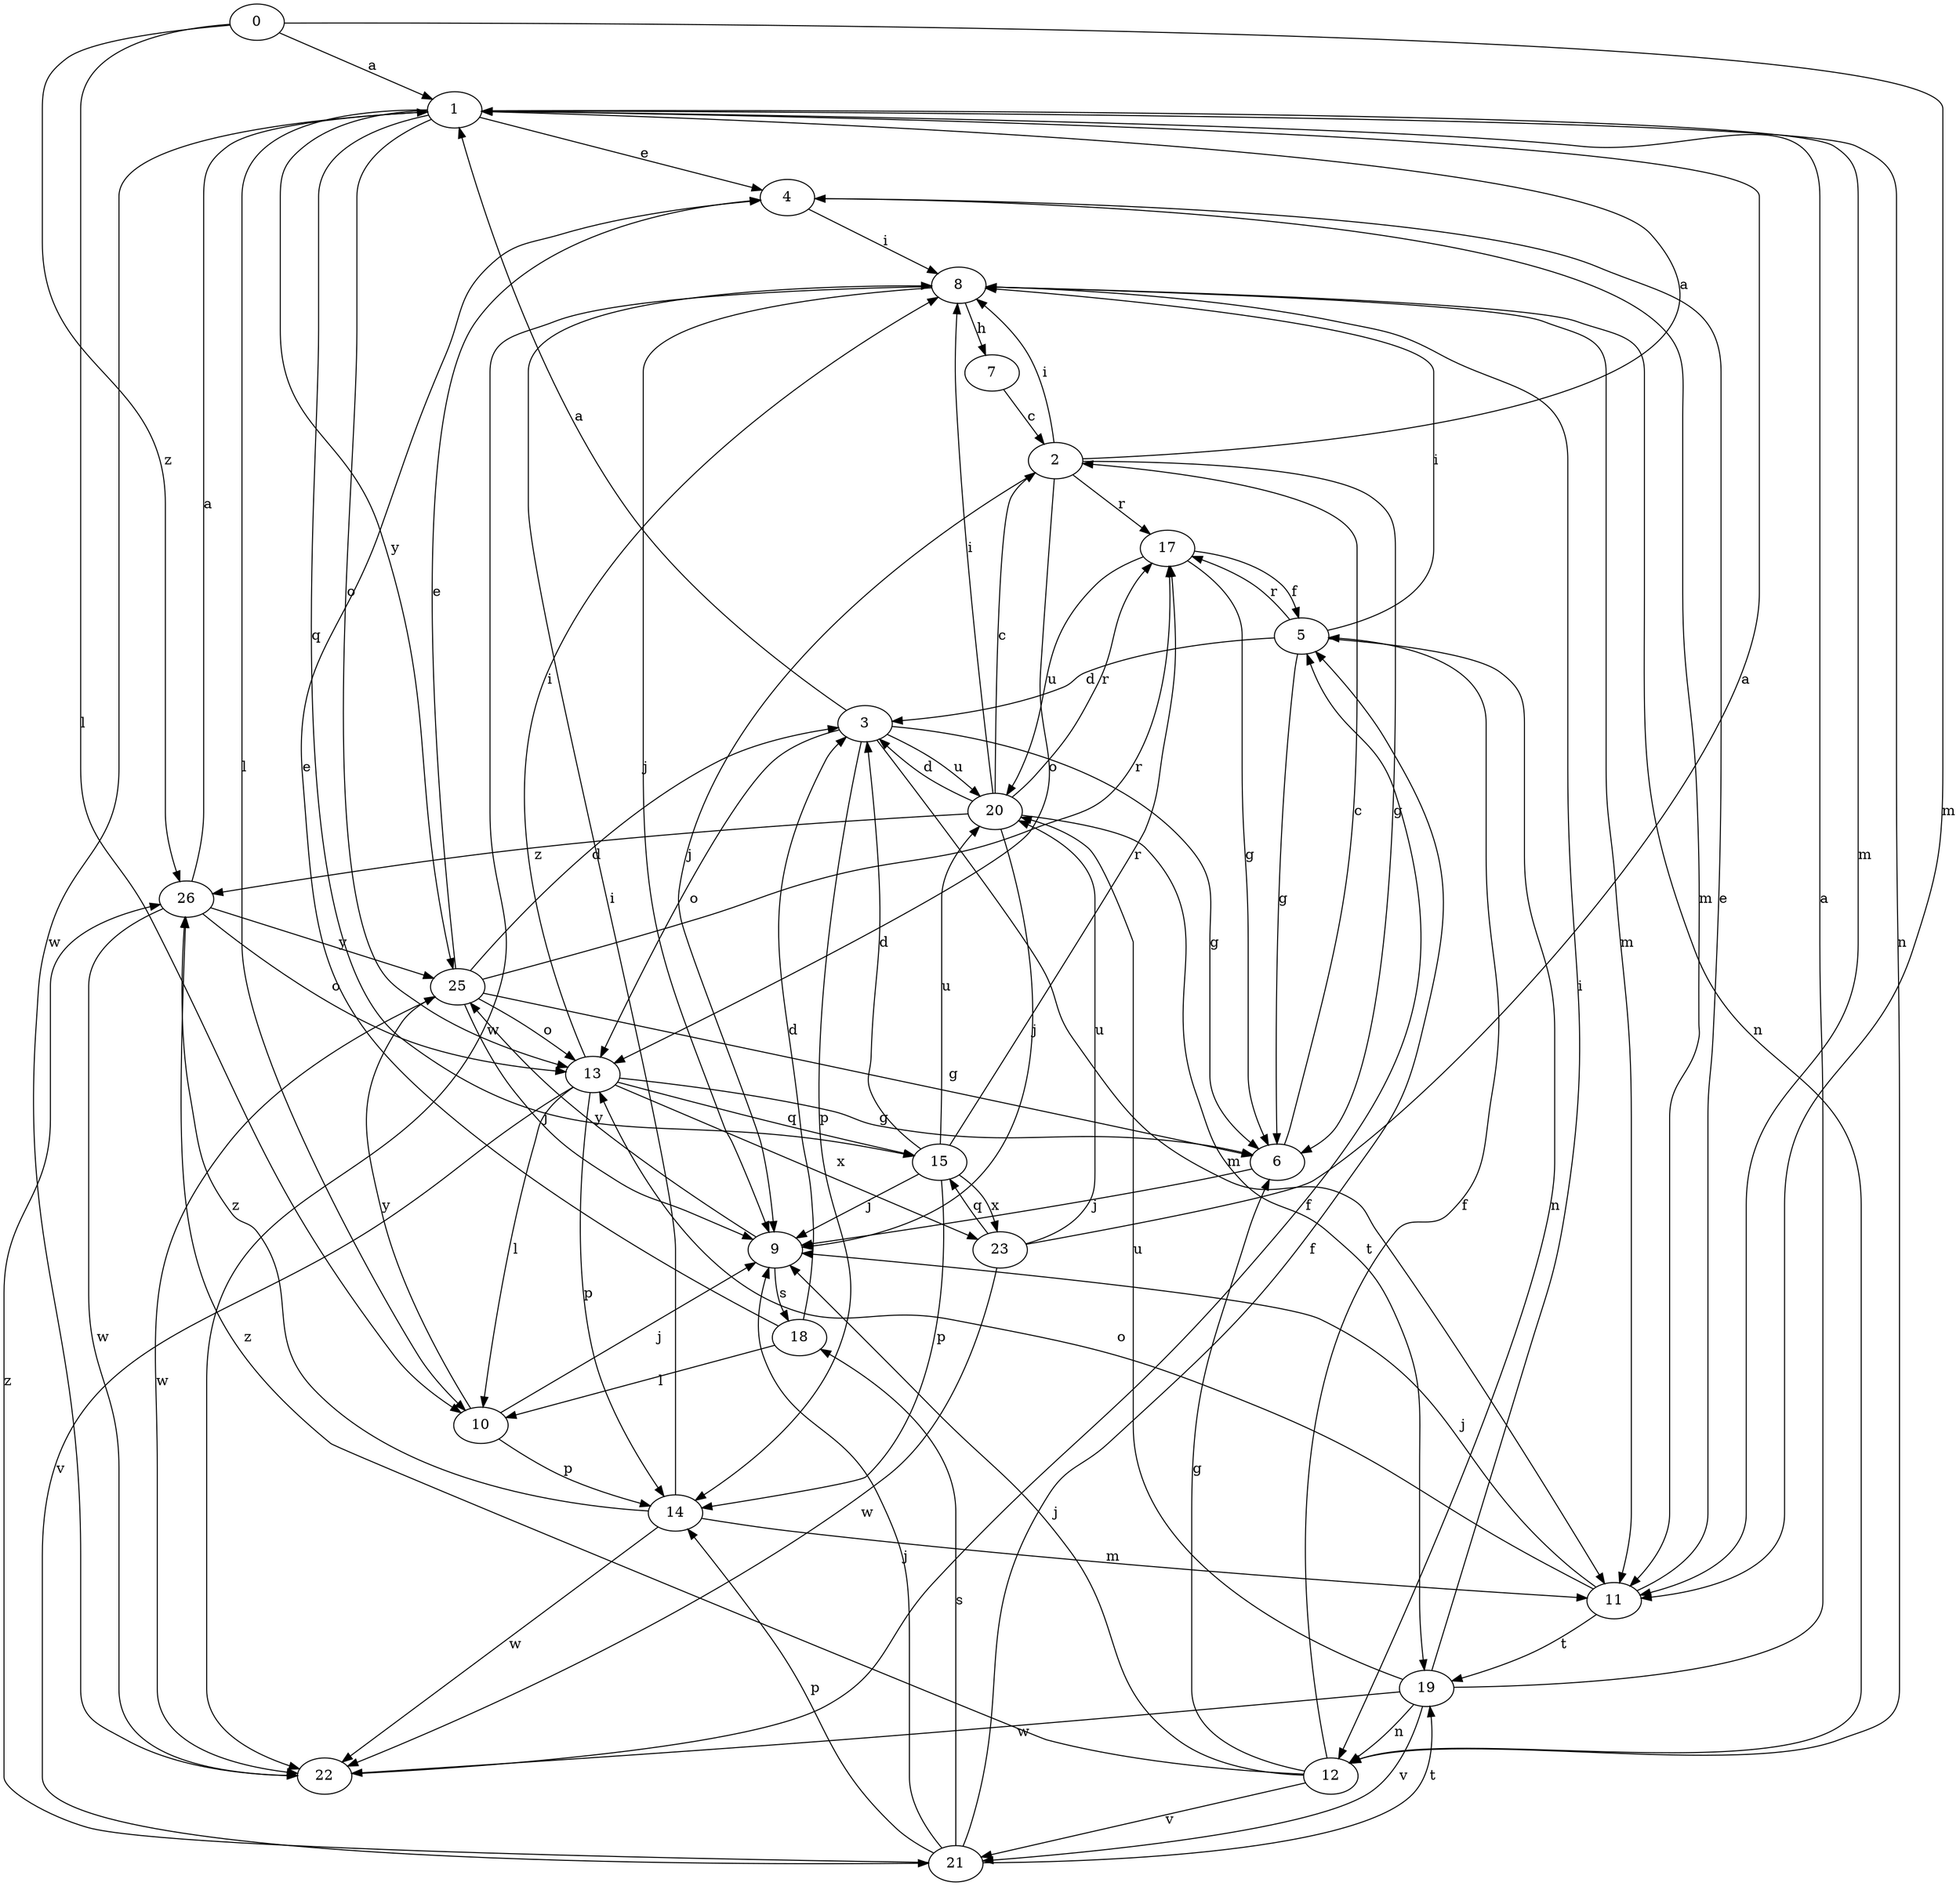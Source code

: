 strict digraph  {
0;
1;
2;
3;
4;
5;
6;
7;
8;
9;
10;
11;
12;
13;
14;
15;
17;
18;
19;
20;
21;
22;
23;
25;
26;
0 -> 1  [label=a];
0 -> 10  [label=l];
0 -> 11  [label=m];
0 -> 26  [label=z];
1 -> 4  [label=e];
1 -> 10  [label=l];
1 -> 11  [label=m];
1 -> 12  [label=n];
1 -> 13  [label=o];
1 -> 15  [label=q];
1 -> 22  [label=w];
1 -> 25  [label=y];
2 -> 1  [label=a];
2 -> 6  [label=g];
2 -> 8  [label=i];
2 -> 9  [label=j];
2 -> 13  [label=o];
2 -> 17  [label=r];
3 -> 1  [label=a];
3 -> 6  [label=g];
3 -> 11  [label=m];
3 -> 13  [label=o];
3 -> 14  [label=p];
3 -> 20  [label=u];
4 -> 8  [label=i];
4 -> 11  [label=m];
5 -> 3  [label=d];
5 -> 6  [label=g];
5 -> 8  [label=i];
5 -> 12  [label=n];
5 -> 17  [label=r];
6 -> 2  [label=c];
6 -> 9  [label=j];
7 -> 2  [label=c];
8 -> 7  [label=h];
8 -> 9  [label=j];
8 -> 11  [label=m];
8 -> 12  [label=n];
8 -> 22  [label=w];
9 -> 18  [label=s];
9 -> 25  [label=y];
10 -> 9  [label=j];
10 -> 14  [label=p];
10 -> 25  [label=y];
11 -> 4  [label=e];
11 -> 9  [label=j];
11 -> 13  [label=o];
11 -> 19  [label=t];
12 -> 5  [label=f];
12 -> 6  [label=g];
12 -> 9  [label=j];
12 -> 21  [label=v];
12 -> 26  [label=z];
13 -> 6  [label=g];
13 -> 8  [label=i];
13 -> 10  [label=l];
13 -> 14  [label=p];
13 -> 15  [label=q];
13 -> 21  [label=v];
13 -> 23  [label=x];
14 -> 8  [label=i];
14 -> 11  [label=m];
14 -> 22  [label=w];
14 -> 26  [label=z];
15 -> 3  [label=d];
15 -> 9  [label=j];
15 -> 14  [label=p];
15 -> 17  [label=r];
15 -> 20  [label=u];
15 -> 23  [label=x];
17 -> 5  [label=f];
17 -> 6  [label=g];
17 -> 20  [label=u];
18 -> 3  [label=d];
18 -> 4  [label=e];
18 -> 10  [label=l];
19 -> 1  [label=a];
19 -> 8  [label=i];
19 -> 12  [label=n];
19 -> 20  [label=u];
19 -> 21  [label=v];
19 -> 22  [label=w];
20 -> 2  [label=c];
20 -> 3  [label=d];
20 -> 8  [label=i];
20 -> 9  [label=j];
20 -> 17  [label=r];
20 -> 19  [label=t];
20 -> 26  [label=z];
21 -> 5  [label=f];
21 -> 9  [label=j];
21 -> 14  [label=p];
21 -> 18  [label=s];
21 -> 19  [label=t];
21 -> 26  [label=z];
22 -> 5  [label=f];
23 -> 1  [label=a];
23 -> 15  [label=q];
23 -> 20  [label=u];
23 -> 22  [label=w];
25 -> 3  [label=d];
25 -> 4  [label=e];
25 -> 6  [label=g];
25 -> 9  [label=j];
25 -> 13  [label=o];
25 -> 17  [label=r];
25 -> 22  [label=w];
26 -> 1  [label=a];
26 -> 13  [label=o];
26 -> 22  [label=w];
26 -> 25  [label=y];
}
